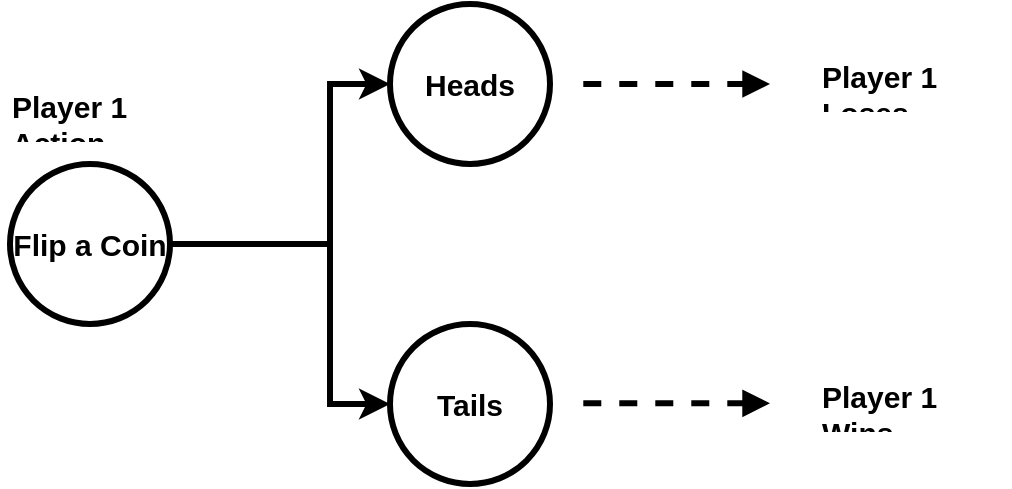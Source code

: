<mxfile version="24.4.4" type="github">
  <diagram name="Page-1" id="Z3DuzpICTh4GMaO6C3C9">
    <mxGraphModel dx="2390" dy="1302" grid="1" gridSize="10" guides="1" tooltips="1" connect="1" arrows="1" fold="1" page="1" pageScale="1" pageWidth="850" pageHeight="1100" math="0" shadow="0">
      <root>
        <mxCell id="0" />
        <mxCell id="1" parent="0" />
        <mxCell id="ifs0U7B9Us3LK8llfT2l-1" value="Flip a Coin" style="ellipse;whiteSpace=wrap;html=1;aspect=fixed;strokeWidth=3;fontSize=15;fontStyle=1" vertex="1" parent="1">
          <mxGeometry x="285" y="360" width="80" height="80" as="geometry" />
        </mxCell>
        <mxCell id="ifs0U7B9Us3LK8llfT2l-3" value="" style="endArrow=classic;html=1;rounded=0;exitX=1;exitY=0.5;exitDx=0;exitDy=0;strokeWidth=3;fontSize=15;fontStyle=1" edge="1" parent="1" source="ifs0U7B9Us3LK8llfT2l-1" target="ifs0U7B9Us3LK8llfT2l-4">
          <mxGeometry width="50" height="50" relative="1" as="geometry">
            <mxPoint x="295" y="430" as="sourcePoint" />
            <mxPoint x="525" y="340" as="targetPoint" />
            <Array as="points">
              <mxPoint x="445" y="400" />
              <mxPoint x="445" y="320" />
            </Array>
          </mxGeometry>
        </mxCell>
        <mxCell id="ifs0U7B9Us3LK8llfT2l-4" value="&lt;div style=&quot;font-size: 15px;&quot;&gt;Heads&lt;/div&gt;" style="ellipse;whiteSpace=wrap;html=1;aspect=fixed;strokeWidth=3;fontSize=15;fontStyle=1" vertex="1" parent="1">
          <mxGeometry x="475" y="280" width="80" height="80" as="geometry" />
        </mxCell>
        <mxCell id="ifs0U7B9Us3LK8llfT2l-5" value="Tails" style="ellipse;whiteSpace=wrap;html=1;aspect=fixed;strokeWidth=3;fontSize=15;fontStyle=1" vertex="1" parent="1">
          <mxGeometry x="475" y="440" width="80" height="80" as="geometry" />
        </mxCell>
        <mxCell id="ifs0U7B9Us3LK8llfT2l-7" value="" style="endArrow=classic;html=1;rounded=0;strokeWidth=3;fontSize=15;fontStyle=1" edge="1" parent="1">
          <mxGeometry width="50" height="50" relative="1" as="geometry">
            <mxPoint x="445" y="400" as="sourcePoint" />
            <mxPoint x="475" y="480" as="targetPoint" />
            <Array as="points">
              <mxPoint x="445" y="440" />
              <mxPoint x="445" y="480" />
            </Array>
          </mxGeometry>
        </mxCell>
        <mxCell id="ifs0U7B9Us3LK8llfT2l-9" value="Player 1 Action" style="text;strokeColor=none;fillColor=none;align=left;verticalAlign=middle;spacingLeft=4;spacingRight=4;overflow=hidden;points=[[0,0.5],[1,0.5]];portConstraint=eastwest;rotatable=0;whiteSpace=wrap;html=1;strokeWidth=3;fontSize=15;fontStyle=1" vertex="1" parent="1">
          <mxGeometry x="280" y="320" width="100" height="30" as="geometry" />
        </mxCell>
        <mxCell id="ifs0U7B9Us3LK8llfT2l-10" value="" style="endArrow=none;dashed=1;html=1;rounded=0;strokeWidth=3;fontSize=15;fontStyle=1;startArrow=block;startFill=1;" edge="1" parent="1">
          <mxGeometry width="50" height="50" relative="1" as="geometry">
            <mxPoint x="665" y="320" as="sourcePoint" />
            <mxPoint x="565" y="320" as="targetPoint" />
          </mxGeometry>
        </mxCell>
        <mxCell id="ifs0U7B9Us3LK8llfT2l-11" value="" style="endArrow=none;dashed=1;html=1;rounded=0;strokeWidth=3;fontSize=15;fontStyle=1;startArrow=block;startFill=1;" edge="1" parent="1">
          <mxGeometry width="50" height="50" relative="1" as="geometry">
            <mxPoint x="665" y="479.66" as="sourcePoint" />
            <mxPoint x="565" y="479.66" as="targetPoint" />
          </mxGeometry>
        </mxCell>
        <mxCell id="ifs0U7B9Us3LK8llfT2l-12" value="Player 1 Loses" style="text;strokeColor=none;fillColor=none;align=left;verticalAlign=middle;spacingLeft=4;spacingRight=4;overflow=hidden;points=[[0,0.5],[1,0.5]];portConstraint=eastwest;rotatable=0;whiteSpace=wrap;html=1;strokeWidth=3;fontSize=15;fontStyle=1" vertex="1" parent="1">
          <mxGeometry x="685" y="305" width="100" height="30" as="geometry" />
        </mxCell>
        <mxCell id="ifs0U7B9Us3LK8llfT2l-13" value="Player 1 Wins" style="text;strokeColor=none;fillColor=none;align=left;verticalAlign=middle;spacingLeft=4;spacingRight=4;overflow=hidden;points=[[0,0.5],[1,0.5]];portConstraint=eastwest;rotatable=0;whiteSpace=wrap;html=1;strokeWidth=3;fontSize=15;fontStyle=1" vertex="1" parent="1">
          <mxGeometry x="685" y="465" width="100" height="30" as="geometry" />
        </mxCell>
      </root>
    </mxGraphModel>
  </diagram>
</mxfile>

